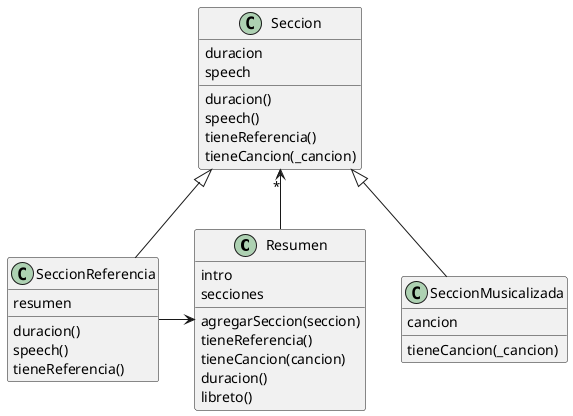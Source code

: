 @startuml
class Resumen {
	intro
	secciones
	
	agregarSeccion(seccion)
	tieneReferencia() 
	tieneCancion(cancion) 
	duracion()
	libreto()
}

class Seccion {
	duracion
	speech
	
	duracion() 
	speech() 
	tieneReferencia() 
	tieneCancion(_cancion)
}

class SeccionMusicalizada {
	cancion
	tieneCancion(_cancion)
}

class SeccionReferencia  {
	 resumen
	 duracion()
	 speech() 
	 tieneReferencia() 
}


Resumen -> "*" Seccion
SeccionMusicalizada -up-|> Seccion
SeccionReferencia -up-|> Seccion
SeccionReferencia -> Resumen
@enduml